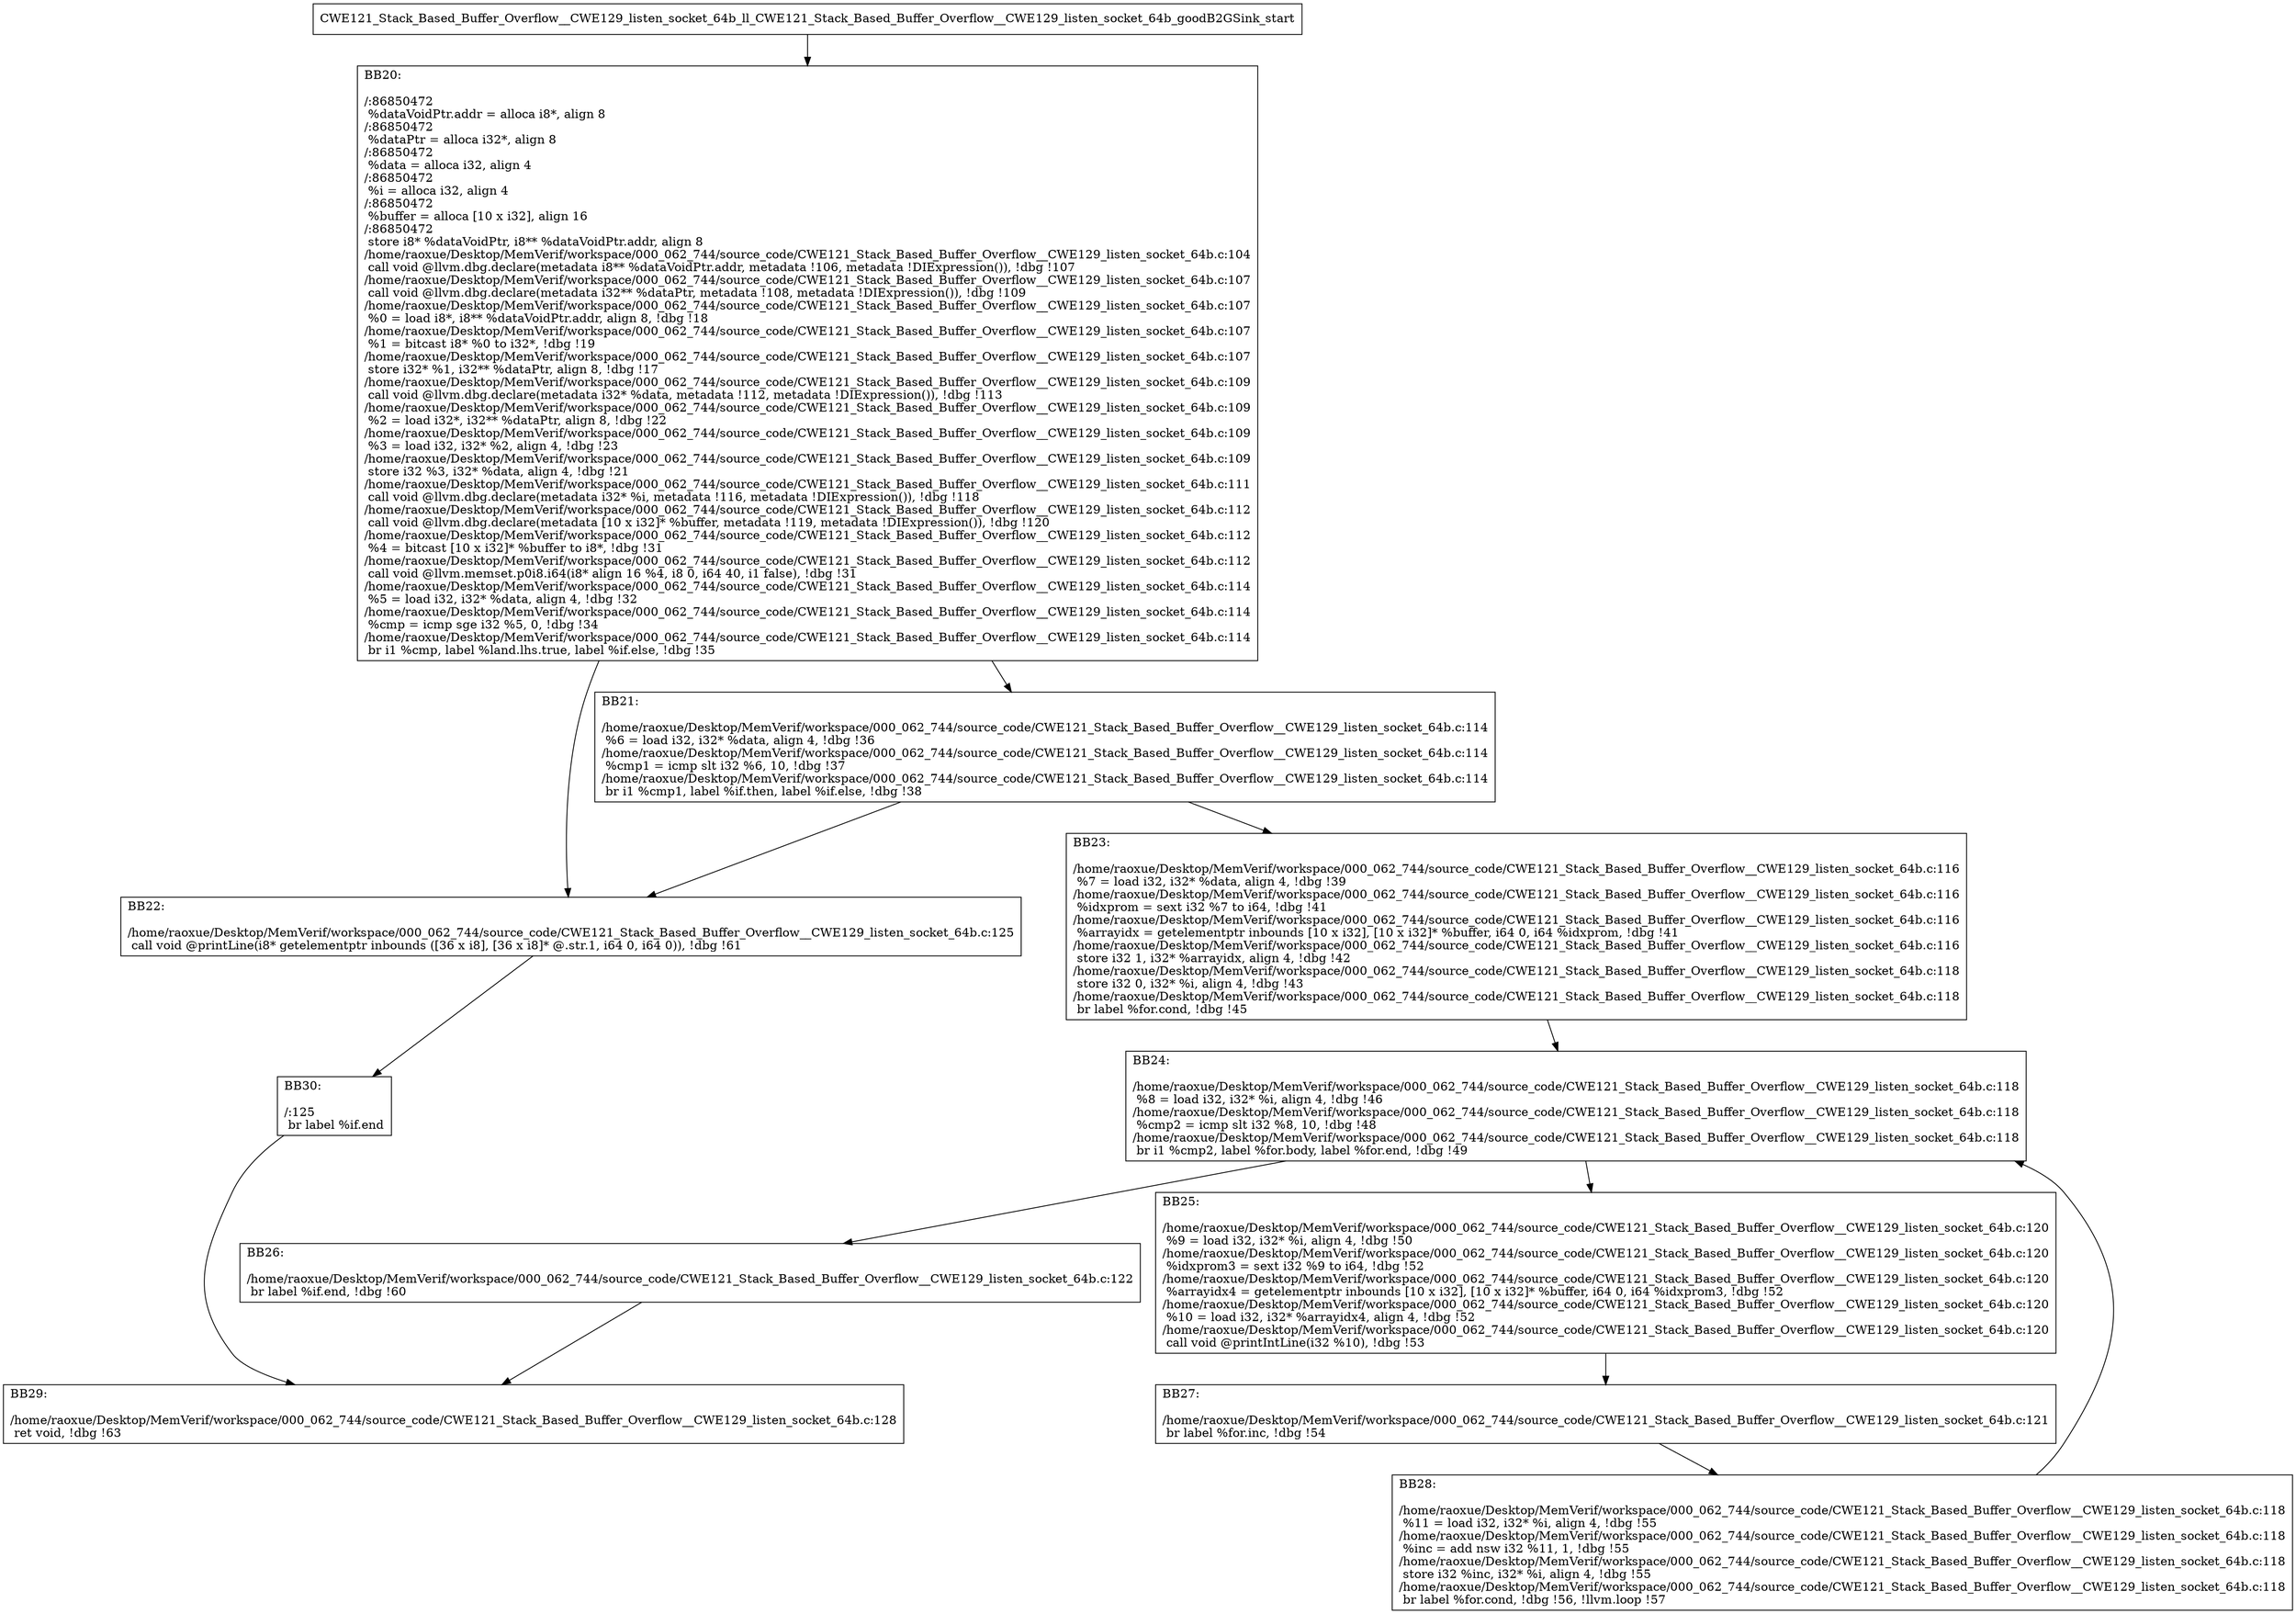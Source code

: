 digraph "CFG for'CWE121_Stack_Based_Buffer_Overflow__CWE129_listen_socket_64b_ll_CWE121_Stack_Based_Buffer_Overflow__CWE129_listen_socket_64b_goodB2GSink' function" {
	BBCWE121_Stack_Based_Buffer_Overflow__CWE129_listen_socket_64b_ll_CWE121_Stack_Based_Buffer_Overflow__CWE129_listen_socket_64b_goodB2GSink_start[shape=record,label="{CWE121_Stack_Based_Buffer_Overflow__CWE129_listen_socket_64b_ll_CWE121_Stack_Based_Buffer_Overflow__CWE129_listen_socket_64b_goodB2GSink_start}"];
	BBCWE121_Stack_Based_Buffer_Overflow__CWE129_listen_socket_64b_ll_CWE121_Stack_Based_Buffer_Overflow__CWE129_listen_socket_64b_goodB2GSink_start-> CWE121_Stack_Based_Buffer_Overflow__CWE129_listen_socket_64b_ll_CWE121_Stack_Based_Buffer_Overflow__CWE129_listen_socket_64b_goodB2GSinkBB20;
	CWE121_Stack_Based_Buffer_Overflow__CWE129_listen_socket_64b_ll_CWE121_Stack_Based_Buffer_Overflow__CWE129_listen_socket_64b_goodB2GSinkBB20 [shape=record, label="{BB20:\l\l/:86850472\l
  %dataVoidPtr.addr = alloca i8*, align 8\l
/:86850472\l
  %dataPtr = alloca i32*, align 8\l
/:86850472\l
  %data = alloca i32, align 4\l
/:86850472\l
  %i = alloca i32, align 4\l
/:86850472\l
  %buffer = alloca [10 x i32], align 16\l
/:86850472\l
  store i8* %dataVoidPtr, i8** %dataVoidPtr.addr, align 8\l
/home/raoxue/Desktop/MemVerif/workspace/000_062_744/source_code/CWE121_Stack_Based_Buffer_Overflow__CWE129_listen_socket_64b.c:104\l
  call void @llvm.dbg.declare(metadata i8** %dataVoidPtr.addr, metadata !106, metadata !DIExpression()), !dbg !107\l
/home/raoxue/Desktop/MemVerif/workspace/000_062_744/source_code/CWE121_Stack_Based_Buffer_Overflow__CWE129_listen_socket_64b.c:107\l
  call void @llvm.dbg.declare(metadata i32** %dataPtr, metadata !108, metadata !DIExpression()), !dbg !109\l
/home/raoxue/Desktop/MemVerif/workspace/000_062_744/source_code/CWE121_Stack_Based_Buffer_Overflow__CWE129_listen_socket_64b.c:107\l
  %0 = load i8*, i8** %dataVoidPtr.addr, align 8, !dbg !18\l
/home/raoxue/Desktop/MemVerif/workspace/000_062_744/source_code/CWE121_Stack_Based_Buffer_Overflow__CWE129_listen_socket_64b.c:107\l
  %1 = bitcast i8* %0 to i32*, !dbg !19\l
/home/raoxue/Desktop/MemVerif/workspace/000_062_744/source_code/CWE121_Stack_Based_Buffer_Overflow__CWE129_listen_socket_64b.c:107\l
  store i32* %1, i32** %dataPtr, align 8, !dbg !17\l
/home/raoxue/Desktop/MemVerif/workspace/000_062_744/source_code/CWE121_Stack_Based_Buffer_Overflow__CWE129_listen_socket_64b.c:109\l
  call void @llvm.dbg.declare(metadata i32* %data, metadata !112, metadata !DIExpression()), !dbg !113\l
/home/raoxue/Desktop/MemVerif/workspace/000_062_744/source_code/CWE121_Stack_Based_Buffer_Overflow__CWE129_listen_socket_64b.c:109\l
  %2 = load i32*, i32** %dataPtr, align 8, !dbg !22\l
/home/raoxue/Desktop/MemVerif/workspace/000_062_744/source_code/CWE121_Stack_Based_Buffer_Overflow__CWE129_listen_socket_64b.c:109\l
  %3 = load i32, i32* %2, align 4, !dbg !23\l
/home/raoxue/Desktop/MemVerif/workspace/000_062_744/source_code/CWE121_Stack_Based_Buffer_Overflow__CWE129_listen_socket_64b.c:109\l
  store i32 %3, i32* %data, align 4, !dbg !21\l
/home/raoxue/Desktop/MemVerif/workspace/000_062_744/source_code/CWE121_Stack_Based_Buffer_Overflow__CWE129_listen_socket_64b.c:111\l
  call void @llvm.dbg.declare(metadata i32* %i, metadata !116, metadata !DIExpression()), !dbg !118\l
/home/raoxue/Desktop/MemVerif/workspace/000_062_744/source_code/CWE121_Stack_Based_Buffer_Overflow__CWE129_listen_socket_64b.c:112\l
  call void @llvm.dbg.declare(metadata [10 x i32]* %buffer, metadata !119, metadata !DIExpression()), !dbg !120\l
/home/raoxue/Desktop/MemVerif/workspace/000_062_744/source_code/CWE121_Stack_Based_Buffer_Overflow__CWE129_listen_socket_64b.c:112\l
  %4 = bitcast [10 x i32]* %buffer to i8*, !dbg !31\l
/home/raoxue/Desktop/MemVerif/workspace/000_062_744/source_code/CWE121_Stack_Based_Buffer_Overflow__CWE129_listen_socket_64b.c:112\l
  call void @llvm.memset.p0i8.i64(i8* align 16 %4, i8 0, i64 40, i1 false), !dbg !31\l
/home/raoxue/Desktop/MemVerif/workspace/000_062_744/source_code/CWE121_Stack_Based_Buffer_Overflow__CWE129_listen_socket_64b.c:114\l
  %5 = load i32, i32* %data, align 4, !dbg !32\l
/home/raoxue/Desktop/MemVerif/workspace/000_062_744/source_code/CWE121_Stack_Based_Buffer_Overflow__CWE129_listen_socket_64b.c:114\l
  %cmp = icmp sge i32 %5, 0, !dbg !34\l
/home/raoxue/Desktop/MemVerif/workspace/000_062_744/source_code/CWE121_Stack_Based_Buffer_Overflow__CWE129_listen_socket_64b.c:114\l
  br i1 %cmp, label %land.lhs.true, label %if.else, !dbg !35\l
}"];
	CWE121_Stack_Based_Buffer_Overflow__CWE129_listen_socket_64b_ll_CWE121_Stack_Based_Buffer_Overflow__CWE129_listen_socket_64b_goodB2GSinkBB20-> CWE121_Stack_Based_Buffer_Overflow__CWE129_listen_socket_64b_ll_CWE121_Stack_Based_Buffer_Overflow__CWE129_listen_socket_64b_goodB2GSinkBB21;
	CWE121_Stack_Based_Buffer_Overflow__CWE129_listen_socket_64b_ll_CWE121_Stack_Based_Buffer_Overflow__CWE129_listen_socket_64b_goodB2GSinkBB20-> CWE121_Stack_Based_Buffer_Overflow__CWE129_listen_socket_64b_ll_CWE121_Stack_Based_Buffer_Overflow__CWE129_listen_socket_64b_goodB2GSinkBB22;
	CWE121_Stack_Based_Buffer_Overflow__CWE129_listen_socket_64b_ll_CWE121_Stack_Based_Buffer_Overflow__CWE129_listen_socket_64b_goodB2GSinkBB21 [shape=record, label="{BB21:\l\l/home/raoxue/Desktop/MemVerif/workspace/000_062_744/source_code/CWE121_Stack_Based_Buffer_Overflow__CWE129_listen_socket_64b.c:114\l
  %6 = load i32, i32* %data, align 4, !dbg !36\l
/home/raoxue/Desktop/MemVerif/workspace/000_062_744/source_code/CWE121_Stack_Based_Buffer_Overflow__CWE129_listen_socket_64b.c:114\l
  %cmp1 = icmp slt i32 %6, 10, !dbg !37\l
/home/raoxue/Desktop/MemVerif/workspace/000_062_744/source_code/CWE121_Stack_Based_Buffer_Overflow__CWE129_listen_socket_64b.c:114\l
  br i1 %cmp1, label %if.then, label %if.else, !dbg !38\l
}"];
	CWE121_Stack_Based_Buffer_Overflow__CWE129_listen_socket_64b_ll_CWE121_Stack_Based_Buffer_Overflow__CWE129_listen_socket_64b_goodB2GSinkBB21-> CWE121_Stack_Based_Buffer_Overflow__CWE129_listen_socket_64b_ll_CWE121_Stack_Based_Buffer_Overflow__CWE129_listen_socket_64b_goodB2GSinkBB23;
	CWE121_Stack_Based_Buffer_Overflow__CWE129_listen_socket_64b_ll_CWE121_Stack_Based_Buffer_Overflow__CWE129_listen_socket_64b_goodB2GSinkBB21-> CWE121_Stack_Based_Buffer_Overflow__CWE129_listen_socket_64b_ll_CWE121_Stack_Based_Buffer_Overflow__CWE129_listen_socket_64b_goodB2GSinkBB22;
	CWE121_Stack_Based_Buffer_Overflow__CWE129_listen_socket_64b_ll_CWE121_Stack_Based_Buffer_Overflow__CWE129_listen_socket_64b_goodB2GSinkBB23 [shape=record, label="{BB23:\l\l/home/raoxue/Desktop/MemVerif/workspace/000_062_744/source_code/CWE121_Stack_Based_Buffer_Overflow__CWE129_listen_socket_64b.c:116\l
  %7 = load i32, i32* %data, align 4, !dbg !39\l
/home/raoxue/Desktop/MemVerif/workspace/000_062_744/source_code/CWE121_Stack_Based_Buffer_Overflow__CWE129_listen_socket_64b.c:116\l
  %idxprom = sext i32 %7 to i64, !dbg !41\l
/home/raoxue/Desktop/MemVerif/workspace/000_062_744/source_code/CWE121_Stack_Based_Buffer_Overflow__CWE129_listen_socket_64b.c:116\l
  %arrayidx = getelementptr inbounds [10 x i32], [10 x i32]* %buffer, i64 0, i64 %idxprom, !dbg !41\l
/home/raoxue/Desktop/MemVerif/workspace/000_062_744/source_code/CWE121_Stack_Based_Buffer_Overflow__CWE129_listen_socket_64b.c:116\l
  store i32 1, i32* %arrayidx, align 4, !dbg !42\l
/home/raoxue/Desktop/MemVerif/workspace/000_062_744/source_code/CWE121_Stack_Based_Buffer_Overflow__CWE129_listen_socket_64b.c:118\l
  store i32 0, i32* %i, align 4, !dbg !43\l
/home/raoxue/Desktop/MemVerif/workspace/000_062_744/source_code/CWE121_Stack_Based_Buffer_Overflow__CWE129_listen_socket_64b.c:118\l
  br label %for.cond, !dbg !45\l
}"];
	CWE121_Stack_Based_Buffer_Overflow__CWE129_listen_socket_64b_ll_CWE121_Stack_Based_Buffer_Overflow__CWE129_listen_socket_64b_goodB2GSinkBB23-> CWE121_Stack_Based_Buffer_Overflow__CWE129_listen_socket_64b_ll_CWE121_Stack_Based_Buffer_Overflow__CWE129_listen_socket_64b_goodB2GSinkBB24;
	CWE121_Stack_Based_Buffer_Overflow__CWE129_listen_socket_64b_ll_CWE121_Stack_Based_Buffer_Overflow__CWE129_listen_socket_64b_goodB2GSinkBB24 [shape=record, label="{BB24:\l\l/home/raoxue/Desktop/MemVerif/workspace/000_062_744/source_code/CWE121_Stack_Based_Buffer_Overflow__CWE129_listen_socket_64b.c:118\l
  %8 = load i32, i32* %i, align 4, !dbg !46\l
/home/raoxue/Desktop/MemVerif/workspace/000_062_744/source_code/CWE121_Stack_Based_Buffer_Overflow__CWE129_listen_socket_64b.c:118\l
  %cmp2 = icmp slt i32 %8, 10, !dbg !48\l
/home/raoxue/Desktop/MemVerif/workspace/000_062_744/source_code/CWE121_Stack_Based_Buffer_Overflow__CWE129_listen_socket_64b.c:118\l
  br i1 %cmp2, label %for.body, label %for.end, !dbg !49\l
}"];
	CWE121_Stack_Based_Buffer_Overflow__CWE129_listen_socket_64b_ll_CWE121_Stack_Based_Buffer_Overflow__CWE129_listen_socket_64b_goodB2GSinkBB24-> CWE121_Stack_Based_Buffer_Overflow__CWE129_listen_socket_64b_ll_CWE121_Stack_Based_Buffer_Overflow__CWE129_listen_socket_64b_goodB2GSinkBB25;
	CWE121_Stack_Based_Buffer_Overflow__CWE129_listen_socket_64b_ll_CWE121_Stack_Based_Buffer_Overflow__CWE129_listen_socket_64b_goodB2GSinkBB24-> CWE121_Stack_Based_Buffer_Overflow__CWE129_listen_socket_64b_ll_CWE121_Stack_Based_Buffer_Overflow__CWE129_listen_socket_64b_goodB2GSinkBB26;
	CWE121_Stack_Based_Buffer_Overflow__CWE129_listen_socket_64b_ll_CWE121_Stack_Based_Buffer_Overflow__CWE129_listen_socket_64b_goodB2GSinkBB25 [shape=record, label="{BB25:\l\l/home/raoxue/Desktop/MemVerif/workspace/000_062_744/source_code/CWE121_Stack_Based_Buffer_Overflow__CWE129_listen_socket_64b.c:120\l
  %9 = load i32, i32* %i, align 4, !dbg !50\l
/home/raoxue/Desktop/MemVerif/workspace/000_062_744/source_code/CWE121_Stack_Based_Buffer_Overflow__CWE129_listen_socket_64b.c:120\l
  %idxprom3 = sext i32 %9 to i64, !dbg !52\l
/home/raoxue/Desktop/MemVerif/workspace/000_062_744/source_code/CWE121_Stack_Based_Buffer_Overflow__CWE129_listen_socket_64b.c:120\l
  %arrayidx4 = getelementptr inbounds [10 x i32], [10 x i32]* %buffer, i64 0, i64 %idxprom3, !dbg !52\l
/home/raoxue/Desktop/MemVerif/workspace/000_062_744/source_code/CWE121_Stack_Based_Buffer_Overflow__CWE129_listen_socket_64b.c:120\l
  %10 = load i32, i32* %arrayidx4, align 4, !dbg !52\l
/home/raoxue/Desktop/MemVerif/workspace/000_062_744/source_code/CWE121_Stack_Based_Buffer_Overflow__CWE129_listen_socket_64b.c:120\l
  call void @printIntLine(i32 %10), !dbg !53\l
}"];
	CWE121_Stack_Based_Buffer_Overflow__CWE129_listen_socket_64b_ll_CWE121_Stack_Based_Buffer_Overflow__CWE129_listen_socket_64b_goodB2GSinkBB25-> CWE121_Stack_Based_Buffer_Overflow__CWE129_listen_socket_64b_ll_CWE121_Stack_Based_Buffer_Overflow__CWE129_listen_socket_64b_goodB2GSinkBB27;
	CWE121_Stack_Based_Buffer_Overflow__CWE129_listen_socket_64b_ll_CWE121_Stack_Based_Buffer_Overflow__CWE129_listen_socket_64b_goodB2GSinkBB27 [shape=record, label="{BB27:\l\l/home/raoxue/Desktop/MemVerif/workspace/000_062_744/source_code/CWE121_Stack_Based_Buffer_Overflow__CWE129_listen_socket_64b.c:121\l
  br label %for.inc, !dbg !54\l
}"];
	CWE121_Stack_Based_Buffer_Overflow__CWE129_listen_socket_64b_ll_CWE121_Stack_Based_Buffer_Overflow__CWE129_listen_socket_64b_goodB2GSinkBB27-> CWE121_Stack_Based_Buffer_Overflow__CWE129_listen_socket_64b_ll_CWE121_Stack_Based_Buffer_Overflow__CWE129_listen_socket_64b_goodB2GSinkBB28;
	CWE121_Stack_Based_Buffer_Overflow__CWE129_listen_socket_64b_ll_CWE121_Stack_Based_Buffer_Overflow__CWE129_listen_socket_64b_goodB2GSinkBB28 [shape=record, label="{BB28:\l\l/home/raoxue/Desktop/MemVerif/workspace/000_062_744/source_code/CWE121_Stack_Based_Buffer_Overflow__CWE129_listen_socket_64b.c:118\l
  %11 = load i32, i32* %i, align 4, !dbg !55\l
/home/raoxue/Desktop/MemVerif/workspace/000_062_744/source_code/CWE121_Stack_Based_Buffer_Overflow__CWE129_listen_socket_64b.c:118\l
  %inc = add nsw i32 %11, 1, !dbg !55\l
/home/raoxue/Desktop/MemVerif/workspace/000_062_744/source_code/CWE121_Stack_Based_Buffer_Overflow__CWE129_listen_socket_64b.c:118\l
  store i32 %inc, i32* %i, align 4, !dbg !55\l
/home/raoxue/Desktop/MemVerif/workspace/000_062_744/source_code/CWE121_Stack_Based_Buffer_Overflow__CWE129_listen_socket_64b.c:118\l
  br label %for.cond, !dbg !56, !llvm.loop !57\l
}"];
	CWE121_Stack_Based_Buffer_Overflow__CWE129_listen_socket_64b_ll_CWE121_Stack_Based_Buffer_Overflow__CWE129_listen_socket_64b_goodB2GSinkBB28-> CWE121_Stack_Based_Buffer_Overflow__CWE129_listen_socket_64b_ll_CWE121_Stack_Based_Buffer_Overflow__CWE129_listen_socket_64b_goodB2GSinkBB24;
	CWE121_Stack_Based_Buffer_Overflow__CWE129_listen_socket_64b_ll_CWE121_Stack_Based_Buffer_Overflow__CWE129_listen_socket_64b_goodB2GSinkBB26 [shape=record, label="{BB26:\l\l/home/raoxue/Desktop/MemVerif/workspace/000_062_744/source_code/CWE121_Stack_Based_Buffer_Overflow__CWE129_listen_socket_64b.c:122\l
  br label %if.end, !dbg !60\l
}"];
	CWE121_Stack_Based_Buffer_Overflow__CWE129_listen_socket_64b_ll_CWE121_Stack_Based_Buffer_Overflow__CWE129_listen_socket_64b_goodB2GSinkBB26-> CWE121_Stack_Based_Buffer_Overflow__CWE129_listen_socket_64b_ll_CWE121_Stack_Based_Buffer_Overflow__CWE129_listen_socket_64b_goodB2GSinkBB29;
	CWE121_Stack_Based_Buffer_Overflow__CWE129_listen_socket_64b_ll_CWE121_Stack_Based_Buffer_Overflow__CWE129_listen_socket_64b_goodB2GSinkBB22 [shape=record, label="{BB22:\l\l/home/raoxue/Desktop/MemVerif/workspace/000_062_744/source_code/CWE121_Stack_Based_Buffer_Overflow__CWE129_listen_socket_64b.c:125\l
  call void @printLine(i8* getelementptr inbounds ([36 x i8], [36 x i8]* @.str.1, i64 0, i64 0)), !dbg !61\l
}"];
	CWE121_Stack_Based_Buffer_Overflow__CWE129_listen_socket_64b_ll_CWE121_Stack_Based_Buffer_Overflow__CWE129_listen_socket_64b_goodB2GSinkBB22-> CWE121_Stack_Based_Buffer_Overflow__CWE129_listen_socket_64b_ll_CWE121_Stack_Based_Buffer_Overflow__CWE129_listen_socket_64b_goodB2GSinkBB30;
	CWE121_Stack_Based_Buffer_Overflow__CWE129_listen_socket_64b_ll_CWE121_Stack_Based_Buffer_Overflow__CWE129_listen_socket_64b_goodB2GSinkBB30 [shape=record, label="{BB30:\l\l/:125\l
  br label %if.end\l
}"];
	CWE121_Stack_Based_Buffer_Overflow__CWE129_listen_socket_64b_ll_CWE121_Stack_Based_Buffer_Overflow__CWE129_listen_socket_64b_goodB2GSinkBB30-> CWE121_Stack_Based_Buffer_Overflow__CWE129_listen_socket_64b_ll_CWE121_Stack_Based_Buffer_Overflow__CWE129_listen_socket_64b_goodB2GSinkBB29;
	CWE121_Stack_Based_Buffer_Overflow__CWE129_listen_socket_64b_ll_CWE121_Stack_Based_Buffer_Overflow__CWE129_listen_socket_64b_goodB2GSinkBB29 [shape=record, label="{BB29:\l\l/home/raoxue/Desktop/MemVerif/workspace/000_062_744/source_code/CWE121_Stack_Based_Buffer_Overflow__CWE129_listen_socket_64b.c:128\l
  ret void, !dbg !63\l
}"];
}
